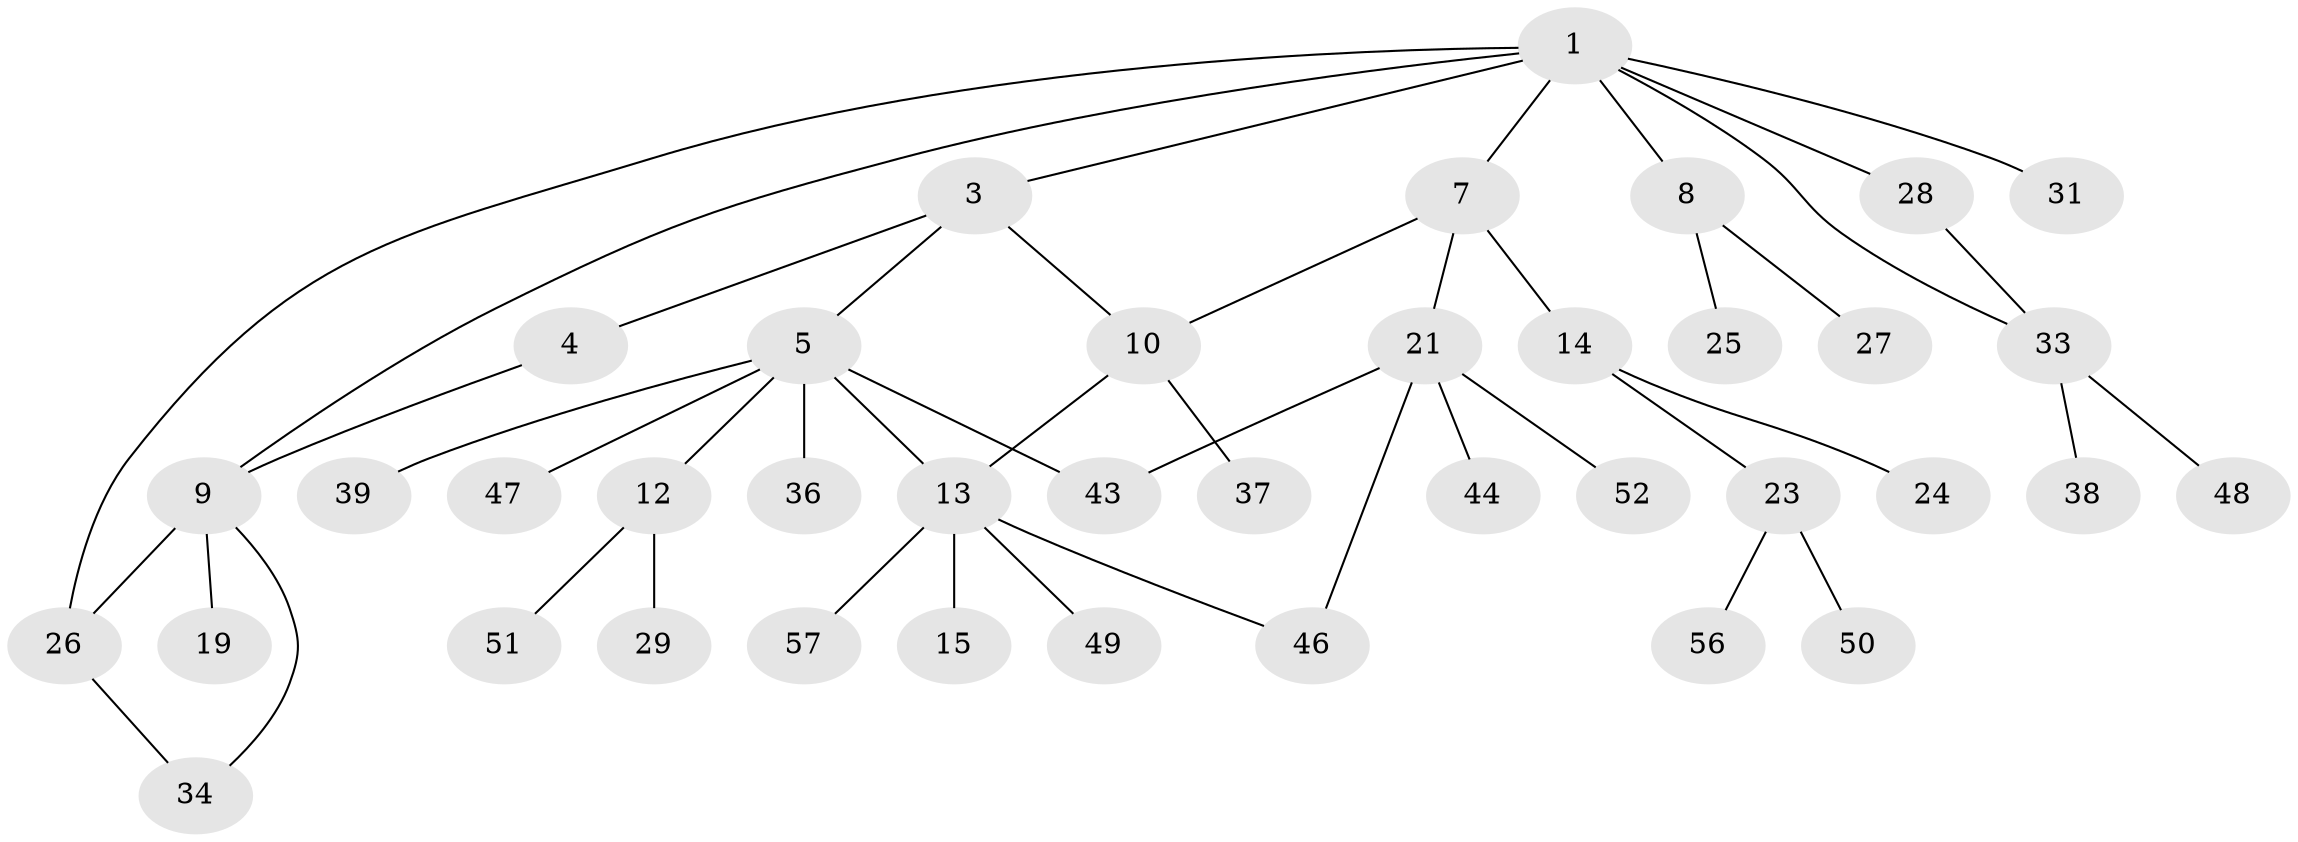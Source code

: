 // original degree distribution, {6: 0.03508771929824561, 4: 0.15789473684210525, 5: 0.03508771929824561, 3: 0.10526315789473684, 2: 0.24561403508771928, 1: 0.42105263157894735}
// Generated by graph-tools (version 1.1) at 2025/41/03/06/25 10:41:30]
// undirected, 39 vertices, 46 edges
graph export_dot {
graph [start="1"]
  node [color=gray90,style=filled];
  1 [super="+2"];
  3 [super="+45"];
  4 [super="+55"];
  5 [super="+6"];
  7;
  8 [super="+20"];
  9 [super="+22"];
  10 [super="+11"];
  12 [super="+16"];
  13 [super="+18"];
  14 [super="+17"];
  15;
  19;
  21 [super="+42"];
  23 [super="+32"];
  24;
  25;
  26 [super="+30"];
  27;
  28;
  29 [super="+54"];
  31;
  33 [super="+35"];
  34;
  36 [super="+40"];
  37;
  38 [super="+41"];
  39;
  43;
  44;
  46;
  47;
  48;
  49;
  50;
  51;
  52 [super="+53"];
  56;
  57;
  1 -- 7;
  1 -- 8;
  1 -- 9;
  1 -- 31;
  1 -- 3;
  1 -- 28;
  1 -- 33;
  1 -- 26;
  3 -- 4;
  3 -- 5;
  3 -- 10;
  4 -- 9;
  5 -- 39;
  5 -- 36;
  5 -- 43;
  5 -- 12;
  5 -- 47;
  5 -- 13;
  7 -- 10;
  7 -- 14;
  7 -- 21;
  8 -- 27;
  8 -- 25;
  9 -- 19;
  9 -- 26;
  9 -- 34;
  10 -- 13;
  10 -- 37;
  12 -- 29;
  12 -- 51;
  13 -- 15;
  13 -- 57;
  13 -- 49;
  13 -- 46;
  14 -- 24;
  14 -- 23;
  21 -- 43;
  21 -- 46;
  21 -- 44;
  21 -- 52;
  23 -- 50;
  23 -- 56;
  26 -- 34;
  28 -- 33;
  33 -- 48;
  33 -- 38;
}
